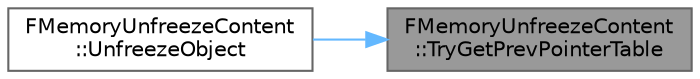 digraph "FMemoryUnfreezeContent::TryGetPrevPointerTable"
{
 // INTERACTIVE_SVG=YES
 // LATEX_PDF_SIZE
  bgcolor="transparent";
  edge [fontname=Helvetica,fontsize=10,labelfontname=Helvetica,labelfontsize=10];
  node [fontname=Helvetica,fontsize=10,shape=box,height=0.2,width=0.4];
  rankdir="RL";
  Node1 [id="Node000001",label="FMemoryUnfreezeContent\l::TryGetPrevPointerTable",height=0.2,width=0.4,color="gray40", fillcolor="grey60", style="filled", fontcolor="black",tooltip=" "];
  Node1 -> Node2 [id="edge1_Node000001_Node000002",dir="back",color="steelblue1",style="solid",tooltip=" "];
  Node2 [id="Node000002",label="FMemoryUnfreezeContent\l::UnfreezeObject",height=0.2,width=0.4,color="grey40", fillcolor="white", style="filled",URL="$d3/d70/classFMemoryUnfreezeContent.html#a82df3bcae3fbba7b9a4960595e3f9a08",tooltip=" "];
}
